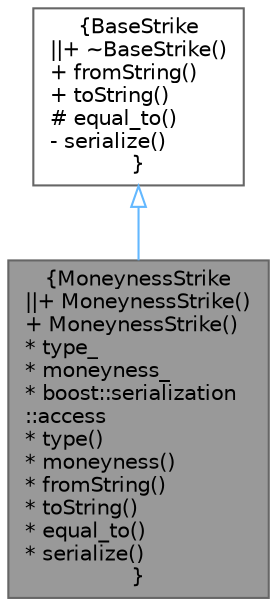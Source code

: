 digraph "MoneynessStrike"
{
 // INTERACTIVE_SVG=YES
 // LATEX_PDF_SIZE
  bgcolor="transparent";
  edge [fontname=Helvetica,fontsize=10,labelfontname=Helvetica,labelfontsize=10];
  node [fontname=Helvetica,fontsize=10,shape=box,height=0.2,width=0.4];
  Node1 [label="{MoneynessStrike\n||+ MoneynessStrike()\l+ MoneynessStrike()\l* type_\l* moneyness_\l* boost::serialization\l::access\l* type()\l* moneyness()\l* fromString()\l* toString()\l* equal_to()\l* serialize()\l}",height=0.2,width=0.4,color="gray40", fillcolor="grey60", style="filled", fontcolor="black",tooltip=" "];
  Node2 -> Node1 [dir="back",color="steelblue1",style="solid",arrowtail="onormal"];
  Node2 [label="{BaseStrike\n||+ ~BaseStrike()\l+ fromString()\l+ toString()\l# equal_to()\l- serialize()\l}",height=0.2,width=0.4,color="gray40", fillcolor="white", style="filled",URL="$classore_1_1data_1_1_base_strike.html",tooltip=" "];
}
